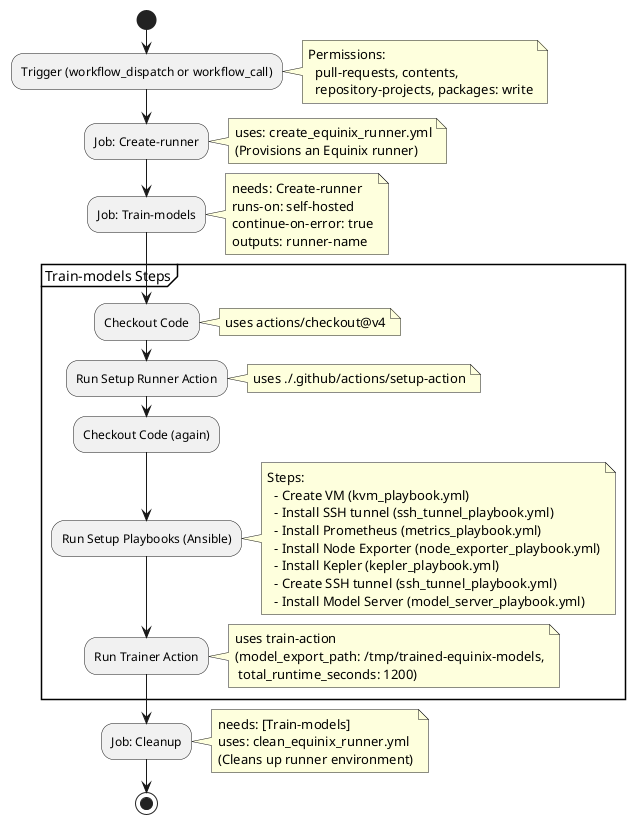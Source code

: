 @startuml
!define RECTANGLE class

start

:Trigger (workflow_dispatch or workflow_call);
note right
  Permissions:
    pull-requests, contents,
    repository-projects, packages: write
end note

:Job: Create-runner;
note right
  uses: create_equinix_runner.yml
  (Provisions an Equinix runner)
end note

:Job: Train-models;
note right
  needs: Create-runner
  runs-on: self-hosted
  continue-on-error: true
  outputs: runner-name
end note

partition "Train-models Steps" {
    :Checkout Code;
    note right
      uses actions/checkout@v4
    end note

    :Run Setup Runner Action;
    note right
      uses ./.github/actions/setup-action
    end note

    :Checkout Code (again);

    :Run Setup Playbooks (Ansible);
    note right
      Steps:
        - Create VM (kvm_playbook.yml)
        - Install SSH tunnel (ssh_tunnel_playbook.yml)
        - Install Prometheus (metrics_playbook.yml)
        - Install Node Exporter (node_exporter_playbook.yml)
        - Install Kepler (kepler_playbook.yml)
        - Create SSH tunnel (ssh_tunnel_playbook.yml)
        - Install Model Server (model_server_playbook.yml)
    end note

    :Run Trainer Action;
    note right
      uses train-action
      (model_export_path: /tmp/trained-equinix-models,
       total_runtime_seconds: 1200)
    end note
}

:Job: Cleanup;
note right
  needs: [Train-models]
  uses: clean_equinix_runner.yml
  (Cleans up runner environment)
end note

stop
@enduml
